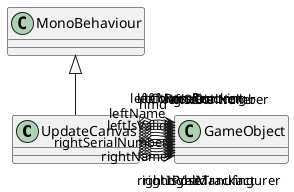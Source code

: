 @startuml
class UpdateCanvas {
}
MonoBehaviour <|-- UpdateCanvas
UpdateCanvas o-> "rightIsValid" GameObject
UpdateCanvas o-> "rightName" GameObject
UpdateCanvas o-> "rightManufacturer" GameObject
UpdateCanvas o-> "rightSerialNumber" GameObject
UpdateCanvas o-> "rightPoseTracking" GameObject
UpdateCanvas o-> "leftIsValid" GameObject
UpdateCanvas o-> "leftName" GameObject
UpdateCanvas o-> "leftManufacturer" GameObject
UpdateCanvas o-> "leftSerialNumber" GameObject
UpdateCanvas o-> "leftPoseTracking" GameObject
UpdateCanvas o-> "hmd" GameObject
UpdateCanvas o-> "rightController" GameObject
UpdateCanvas o-> "leftController" GameObject
@enduml
